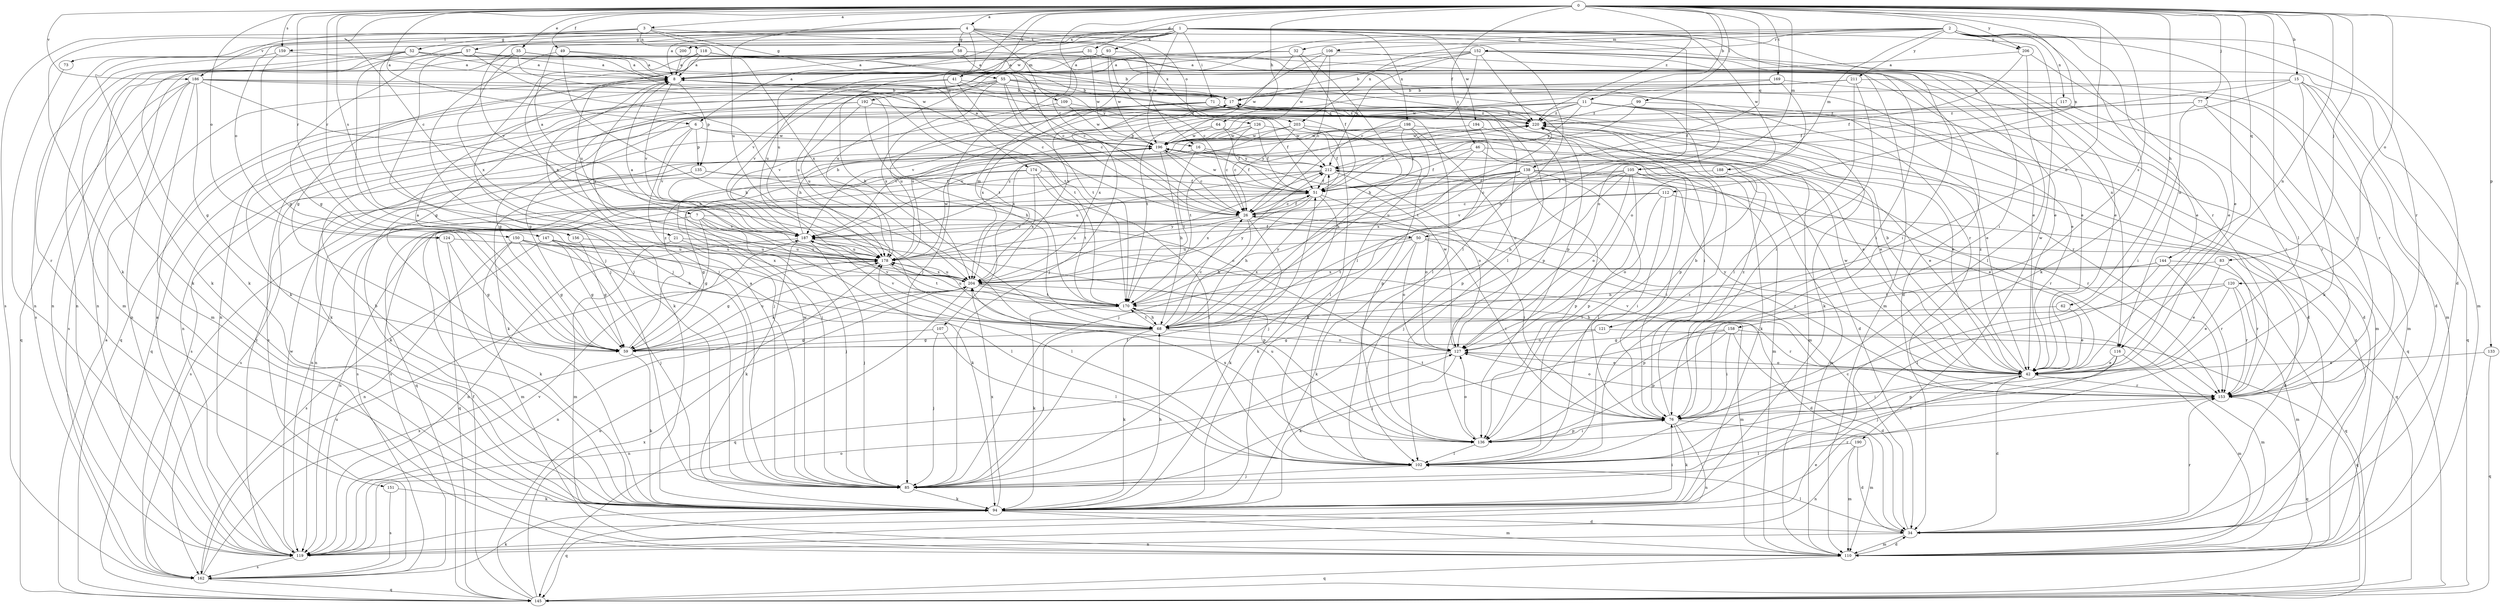 strict digraph  {
0;
1;
2;
3;
4;
6;
7;
8;
11;
15;
16;
17;
21;
26;
31;
32;
34;
35;
41;
42;
46;
49;
50;
51;
52;
55;
57;
58;
59;
62;
64;
68;
71;
73;
76;
77;
83;
85;
93;
94;
99;
102;
105;
106;
107;
109;
110;
112;
116;
117;
118;
119;
120;
121;
124;
126;
127;
133;
135;
136;
138;
144;
145;
147;
150;
151;
152;
153;
156;
158;
159;
162;
169;
170;
174;
178;
186;
187;
188;
190;
192;
194;
196;
198;
200;
203;
204;
206;
211;
212;
220;
0 -> 3  [label=a];
0 -> 4  [label=a];
0 -> 6  [label=a];
0 -> 11  [label=b];
0 -> 15  [label=b];
0 -> 21  [label=c];
0 -> 26  [label=c];
0 -> 31  [label=d];
0 -> 35  [label=e];
0 -> 41  [label=e];
0 -> 46  [label=f];
0 -> 49  [label=f];
0 -> 62  [label=h];
0 -> 64  [label=h];
0 -> 77  [label=j];
0 -> 83  [label=j];
0 -> 99  [label=l];
0 -> 102  [label=l];
0 -> 105  [label=m];
0 -> 112  [label=n];
0 -> 116  [label=n];
0 -> 120  [label=o];
0 -> 121  [label=o];
0 -> 124  [label=o];
0 -> 133  [label=p];
0 -> 138  [label=q];
0 -> 144  [label=q];
0 -> 147  [label=r];
0 -> 150  [label=r];
0 -> 156  [label=s];
0 -> 158  [label=s];
0 -> 159  [label=s];
0 -> 169  [label=t];
0 -> 174  [label=u];
0 -> 178  [label=u];
0 -> 186  [label=v];
0 -> 206  [label=y];
0 -> 220  [label=z];
1 -> 6  [label=a];
1 -> 7  [label=a];
1 -> 50  [label=f];
1 -> 71  [label=i];
1 -> 73  [label=i];
1 -> 76  [label=i];
1 -> 93  [label=k];
1 -> 116  [label=n];
1 -> 151  [label=r];
1 -> 159  [label=s];
1 -> 178  [label=u];
1 -> 188  [label=w];
1 -> 190  [label=w];
1 -> 192  [label=w];
1 -> 194  [label=w];
1 -> 196  [label=w];
1 -> 198  [label=x];
1 -> 200  [label=x];
2 -> 32  [label=d];
2 -> 34  [label=d];
2 -> 42  [label=e];
2 -> 94  [label=k];
2 -> 105  [label=m];
2 -> 106  [label=m];
2 -> 107  [label=m];
2 -> 116  [label=n];
2 -> 117  [label=n];
2 -> 152  [label=r];
2 -> 153  [label=r];
2 -> 203  [label=x];
2 -> 206  [label=y];
2 -> 211  [label=y];
3 -> 52  [label=g];
3 -> 55  [label=g];
3 -> 118  [label=n];
3 -> 124  [label=o];
3 -> 186  [label=v];
3 -> 203  [label=x];
3 -> 204  [label=x];
4 -> 8  [label=a];
4 -> 16  [label=b];
4 -> 57  [label=g];
4 -> 58  [label=g];
4 -> 68  [label=h];
4 -> 85  [label=j];
4 -> 94  [label=k];
4 -> 102  [label=l];
4 -> 109  [label=m];
4 -> 126  [label=o];
4 -> 153  [label=r];
4 -> 162  [label=s];
4 -> 187  [label=v];
6 -> 16  [label=b];
6 -> 85  [label=j];
6 -> 135  [label=p];
6 -> 162  [label=s];
6 -> 187  [label=v];
6 -> 196  [label=w];
7 -> 50  [label=f];
7 -> 59  [label=g];
7 -> 85  [label=j];
7 -> 94  [label=k];
7 -> 145  [label=q];
7 -> 187  [label=v];
8 -> 17  [label=b];
8 -> 102  [label=l];
8 -> 135  [label=p];
8 -> 170  [label=t];
8 -> 187  [label=v];
11 -> 34  [label=d];
11 -> 94  [label=k];
11 -> 110  [label=m];
11 -> 119  [label=n];
11 -> 136  [label=p];
11 -> 145  [label=q];
11 -> 170  [label=t];
11 -> 187  [label=v];
11 -> 204  [label=x];
11 -> 212  [label=y];
11 -> 220  [label=z];
15 -> 17  [label=b];
15 -> 34  [label=d];
15 -> 51  [label=f];
15 -> 68  [label=h];
15 -> 94  [label=k];
15 -> 145  [label=q];
15 -> 153  [label=r];
16 -> 51  [label=f];
16 -> 85  [label=j];
16 -> 170  [label=t];
16 -> 212  [label=y];
17 -> 8  [label=a];
17 -> 178  [label=u];
17 -> 220  [label=z];
21 -> 110  [label=m];
21 -> 178  [label=u];
21 -> 204  [label=x];
26 -> 51  [label=f];
26 -> 68  [label=h];
26 -> 76  [label=i];
26 -> 94  [label=k];
26 -> 119  [label=n];
26 -> 153  [label=r];
26 -> 178  [label=u];
26 -> 187  [label=v];
31 -> 8  [label=a];
31 -> 59  [label=g];
31 -> 76  [label=i];
31 -> 127  [label=o];
31 -> 196  [label=w];
32 -> 8  [label=a];
32 -> 51  [label=f];
32 -> 68  [label=h];
32 -> 187  [label=v];
32 -> 196  [label=w];
34 -> 26  [label=c];
34 -> 102  [label=l];
34 -> 110  [label=m];
34 -> 119  [label=n];
34 -> 153  [label=r];
35 -> 8  [label=a];
35 -> 119  [label=n];
35 -> 170  [label=t];
35 -> 196  [label=w];
35 -> 204  [label=x];
41 -> 17  [label=b];
41 -> 26  [label=c];
41 -> 59  [label=g];
41 -> 136  [label=p];
41 -> 145  [label=q];
42 -> 17  [label=b];
42 -> 34  [label=d];
42 -> 76  [label=i];
42 -> 127  [label=o];
42 -> 153  [label=r];
42 -> 187  [label=v];
42 -> 196  [label=w];
42 -> 212  [label=y];
42 -> 220  [label=z];
46 -> 42  [label=e];
46 -> 51  [label=f];
46 -> 85  [label=j];
46 -> 94  [label=k];
46 -> 212  [label=y];
49 -> 8  [label=a];
49 -> 68  [label=h];
49 -> 85  [label=j];
49 -> 102  [label=l];
50 -> 34  [label=d];
50 -> 76  [label=i];
50 -> 94  [label=k];
50 -> 127  [label=o];
50 -> 170  [label=t];
50 -> 178  [label=u];
51 -> 26  [label=c];
51 -> 59  [label=g];
51 -> 68  [label=h];
51 -> 94  [label=k];
51 -> 127  [label=o];
51 -> 196  [label=w];
51 -> 204  [label=x];
52 -> 8  [label=a];
52 -> 42  [label=e];
52 -> 85  [label=j];
52 -> 94  [label=k];
52 -> 102  [label=l];
52 -> 110  [label=m];
52 -> 119  [label=n];
52 -> 162  [label=s];
52 -> 212  [label=y];
55 -> 17  [label=b];
55 -> 26  [label=c];
55 -> 42  [label=e];
55 -> 94  [label=k];
55 -> 170  [label=t];
55 -> 178  [label=u];
55 -> 187  [label=v];
55 -> 204  [label=x];
55 -> 220  [label=z];
57 -> 8  [label=a];
57 -> 17  [label=b];
57 -> 59  [label=g];
57 -> 68  [label=h];
57 -> 85  [label=j];
57 -> 94  [label=k];
58 -> 8  [label=a];
58 -> 26  [label=c];
58 -> 34  [label=d];
58 -> 119  [label=n];
58 -> 136  [label=p];
58 -> 178  [label=u];
59 -> 8  [label=a];
59 -> 94  [label=k];
59 -> 178  [label=u];
59 -> 204  [label=x];
59 -> 220  [label=z];
62 -> 42  [label=e];
62 -> 68  [label=h];
64 -> 34  [label=d];
64 -> 51  [label=f];
64 -> 187  [label=v];
64 -> 196  [label=w];
68 -> 26  [label=c];
68 -> 59  [label=g];
68 -> 85  [label=j];
68 -> 94  [label=k];
68 -> 127  [label=o];
68 -> 170  [label=t];
68 -> 187  [label=v];
68 -> 212  [label=y];
71 -> 34  [label=d];
71 -> 59  [label=g];
71 -> 76  [label=i];
71 -> 153  [label=r];
71 -> 162  [label=s];
71 -> 178  [label=u];
71 -> 204  [label=x];
71 -> 220  [label=z];
73 -> 119  [label=n];
76 -> 17  [label=b];
76 -> 94  [label=k];
76 -> 110  [label=m];
76 -> 119  [label=n];
76 -> 136  [label=p];
76 -> 170  [label=t];
76 -> 220  [label=z];
77 -> 59  [label=g];
77 -> 76  [label=i];
77 -> 110  [label=m];
77 -> 153  [label=r];
77 -> 220  [label=z];
83 -> 42  [label=e];
83 -> 153  [label=r];
83 -> 204  [label=x];
85 -> 8  [label=a];
85 -> 51  [label=f];
85 -> 94  [label=k];
85 -> 153  [label=r];
85 -> 196  [label=w];
93 -> 8  [label=a];
93 -> 26  [label=c];
93 -> 42  [label=e];
93 -> 85  [label=j];
93 -> 178  [label=u];
93 -> 196  [label=w];
94 -> 17  [label=b];
94 -> 34  [label=d];
94 -> 68  [label=h];
94 -> 76  [label=i];
94 -> 110  [label=m];
94 -> 145  [label=q];
94 -> 204  [label=x];
99 -> 26  [label=c];
99 -> 42  [label=e];
99 -> 220  [label=z];
102 -> 85  [label=j];
102 -> 220  [label=z];
105 -> 26  [label=c];
105 -> 51  [label=f];
105 -> 68  [label=h];
105 -> 76  [label=i];
105 -> 85  [label=j];
105 -> 102  [label=l];
105 -> 127  [label=o];
105 -> 136  [label=p];
106 -> 8  [label=a];
106 -> 26  [label=c];
106 -> 42  [label=e];
106 -> 85  [label=j];
106 -> 196  [label=w];
107 -> 59  [label=g];
107 -> 85  [label=j];
107 -> 102  [label=l];
109 -> 187  [label=v];
109 -> 196  [label=w];
109 -> 220  [label=z];
110 -> 34  [label=d];
110 -> 145  [label=q];
110 -> 220  [label=z];
112 -> 26  [label=c];
112 -> 76  [label=i];
112 -> 127  [label=o];
112 -> 145  [label=q];
112 -> 187  [label=v];
116 -> 42  [label=e];
116 -> 85  [label=j];
116 -> 110  [label=m];
116 -> 136  [label=p];
117 -> 153  [label=r];
117 -> 220  [label=z];
118 -> 8  [label=a];
118 -> 26  [label=c];
118 -> 42  [label=e];
118 -> 85  [label=j];
118 -> 110  [label=m];
118 -> 204  [label=x];
119 -> 8  [label=a];
119 -> 42  [label=e];
119 -> 127  [label=o];
119 -> 162  [label=s];
119 -> 187  [label=v];
119 -> 196  [label=w];
119 -> 220  [label=z];
120 -> 42  [label=e];
120 -> 110  [label=m];
120 -> 136  [label=p];
120 -> 153  [label=r];
120 -> 170  [label=t];
121 -> 59  [label=g];
121 -> 127  [label=o];
121 -> 145  [label=q];
124 -> 59  [label=g];
124 -> 94  [label=k];
124 -> 178  [label=u];
126 -> 26  [label=c];
126 -> 42  [label=e];
126 -> 51  [label=f];
126 -> 94  [label=k];
126 -> 196  [label=w];
127 -> 42  [label=e];
127 -> 94  [label=k];
127 -> 119  [label=n];
127 -> 196  [label=w];
133 -> 42  [label=e];
133 -> 145  [label=q];
135 -> 51  [label=f];
135 -> 94  [label=k];
135 -> 127  [label=o];
135 -> 162  [label=s];
136 -> 76  [label=i];
136 -> 102  [label=l];
136 -> 127  [label=o];
136 -> 178  [label=u];
136 -> 204  [label=x];
138 -> 42  [label=e];
138 -> 51  [label=f];
138 -> 85  [label=j];
138 -> 102  [label=l];
138 -> 136  [label=p];
138 -> 153  [label=r];
138 -> 162  [label=s];
138 -> 178  [label=u];
138 -> 204  [label=x];
144 -> 68  [label=h];
144 -> 102  [label=l];
144 -> 145  [label=q];
144 -> 153  [label=r];
144 -> 204  [label=x];
145 -> 8  [label=a];
145 -> 51  [label=f];
145 -> 178  [label=u];
145 -> 204  [label=x];
147 -> 59  [label=g];
147 -> 85  [label=j];
147 -> 102  [label=l];
147 -> 162  [label=s];
147 -> 178  [label=u];
150 -> 59  [label=g];
150 -> 68  [label=h];
150 -> 102  [label=l];
150 -> 110  [label=m];
150 -> 119  [label=n];
150 -> 178  [label=u];
151 -> 94  [label=k];
151 -> 162  [label=s];
152 -> 8  [label=a];
152 -> 17  [label=b];
152 -> 26  [label=c];
152 -> 42  [label=e];
152 -> 76  [label=i];
152 -> 110  [label=m];
152 -> 178  [label=u];
152 -> 212  [label=y];
152 -> 220  [label=z];
153 -> 76  [label=i];
153 -> 127  [label=o];
153 -> 145  [label=q];
156 -> 59  [label=g];
156 -> 178  [label=u];
158 -> 34  [label=d];
158 -> 59  [label=g];
158 -> 76  [label=i];
158 -> 85  [label=j];
158 -> 110  [label=m];
158 -> 136  [label=p];
159 -> 8  [label=a];
159 -> 59  [label=g];
159 -> 94  [label=k];
162 -> 94  [label=k];
162 -> 145  [label=q];
162 -> 178  [label=u];
162 -> 204  [label=x];
169 -> 17  [label=b];
169 -> 127  [label=o];
169 -> 153  [label=r];
169 -> 196  [label=w];
170 -> 68  [label=h];
170 -> 94  [label=k];
170 -> 153  [label=r];
170 -> 178  [label=u];
170 -> 187  [label=v];
170 -> 212  [label=y];
174 -> 51  [label=f];
174 -> 102  [label=l];
174 -> 119  [label=n];
174 -> 162  [label=s];
174 -> 170  [label=t];
174 -> 204  [label=x];
178 -> 8  [label=a];
178 -> 59  [label=g];
178 -> 170  [label=t];
178 -> 196  [label=w];
178 -> 204  [label=x];
186 -> 17  [label=b];
186 -> 59  [label=g];
186 -> 68  [label=h];
186 -> 110  [label=m];
186 -> 119  [label=n];
186 -> 145  [label=q];
186 -> 153  [label=r];
186 -> 162  [label=s];
186 -> 170  [label=t];
187 -> 17  [label=b];
187 -> 85  [label=j];
187 -> 94  [label=k];
187 -> 119  [label=n];
187 -> 136  [label=p];
187 -> 178  [label=u];
187 -> 220  [label=z];
188 -> 51  [label=f];
188 -> 110  [label=m];
190 -> 34  [label=d];
190 -> 102  [label=l];
190 -> 110  [label=m];
190 -> 119  [label=n];
192 -> 51  [label=f];
192 -> 68  [label=h];
192 -> 94  [label=k];
192 -> 145  [label=q];
192 -> 178  [label=u];
192 -> 220  [label=z];
194 -> 94  [label=k];
194 -> 136  [label=p];
194 -> 196  [label=w];
196 -> 8  [label=a];
196 -> 26  [label=c];
196 -> 68  [label=h];
196 -> 94  [label=k];
196 -> 110  [label=m];
196 -> 162  [label=s];
196 -> 212  [label=y];
198 -> 68  [label=h];
198 -> 110  [label=m];
198 -> 127  [label=o];
198 -> 136  [label=p];
198 -> 170  [label=t];
198 -> 187  [label=v];
198 -> 196  [label=w];
200 -> 8  [label=a];
203 -> 26  [label=c];
203 -> 42  [label=e];
203 -> 51  [label=f];
203 -> 102  [label=l];
203 -> 196  [label=w];
203 -> 204  [label=x];
204 -> 8  [label=a];
204 -> 34  [label=d];
204 -> 110  [label=m];
204 -> 119  [label=n];
204 -> 145  [label=q];
204 -> 170  [label=t];
204 -> 178  [label=u];
204 -> 212  [label=y];
206 -> 8  [label=a];
206 -> 42  [label=e];
206 -> 51  [label=f];
206 -> 102  [label=l];
211 -> 17  [label=b];
211 -> 76  [label=i];
211 -> 102  [label=l];
211 -> 110  [label=m];
211 -> 119  [label=n];
211 -> 204  [label=x];
212 -> 51  [label=f];
212 -> 119  [label=n];
212 -> 127  [label=o];
212 -> 145  [label=q];
212 -> 153  [label=r];
212 -> 178  [label=u];
220 -> 17  [label=b];
220 -> 42  [label=e];
220 -> 170  [label=t];
220 -> 196  [label=w];
}
